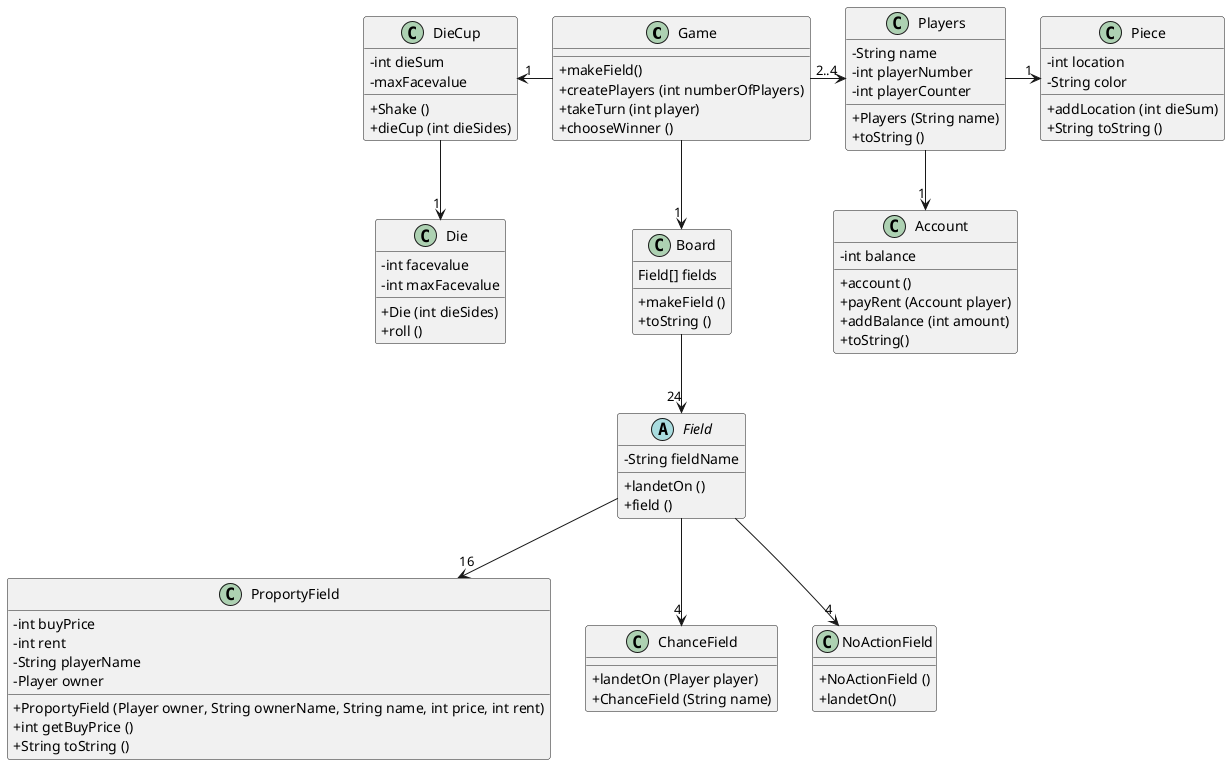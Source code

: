 @startuml
'https://plantuml.com/class-diagram
skinparam classAttributeIconSize 0
Class Game
Game -> "2..4" Players
Players --> "1" Account
Players -> "1" Piece
DieCup"1" <- Game
DieCup --> "1" Die
Game --> "1" Board
Board --> "24" Field
Field --> "16"ProportyField
Field --> "4"ChanceField
Field --> "4"NoActionField

Class Board
Class Field
Class ProportyField
Class ChanceField
Class NoActionField

abstract class Field
Field : - String fieldName
Field : + landetOn ()
Field : + field ()

Class ChanceField
ChanceField : + landetOn (Player player)
ChanceField : + ChanceField (String name)

Class Board
Board :  Field[] fields
Board : + makeField ()
Board : + toString ()

Class Game
Game : + makeField()
Game : + createPlayers (int numberOfPlayers)
Game : + takeTurn (int player)
Game : + chooseWinner ()

Class NoActionField
NoActionField : + NoActionField ()
NoActionField : + landetOn()


Class ProportyField
ProportyField : - int buyPrice
ProportyField : - int rent
ProportyField : - String playerName
ProportyField : - Player owner
ProportyField : + ProportyField (Player owner, String ownerName, String name, int price, int rent)
ProportyField : + int getBuyPrice ()
ProportyField : + String toString ()


Class DieCup
DieCup : - int dieSum
DieCup : - maxFacevalue
DieCup : + Shake ()
DieCup : + dieCup (int dieSides)


Class Die
Die : - int facevalue
Die : - int maxFacevalue
Die : + Die (int dieSides)
Die : + roll ()

Class Players
Players : - String name
Players : - int playerNumber
Players : - int playerCounter
Players : + Players (String name)
Players : + toString ()

Class Piece
Piece : - int location
Piece : - String color
Piece : + addLocation (int dieSum)
Piece : + String toString ()

Class Account
Account : - int balance
Account : + account ()
Account : + payRent (Account player)
Account : + addBalance (int amount)
Account : + toString()

@enduml